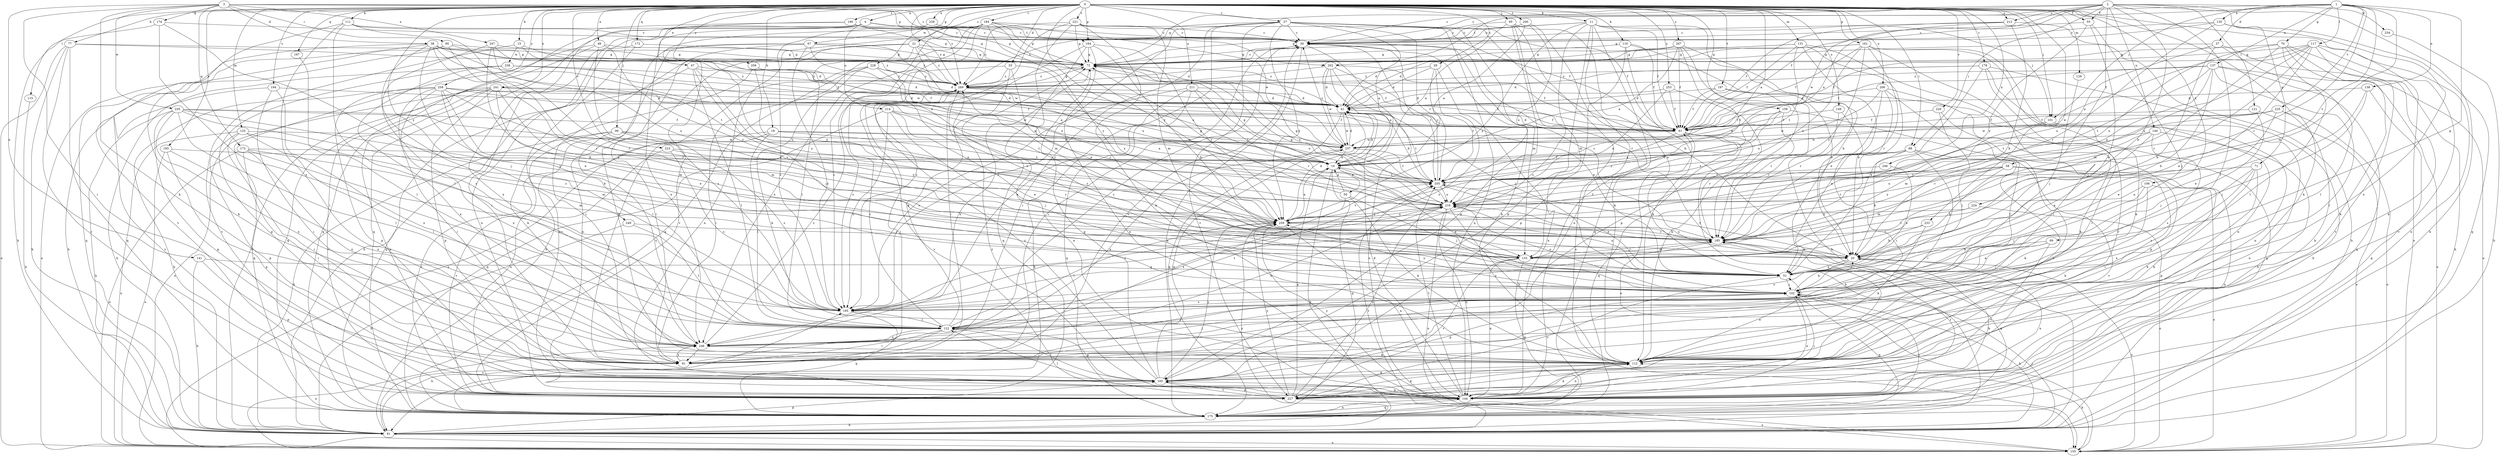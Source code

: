 strict digraph  {
0;
1;
2;
3;
4;
10;
11;
15;
19;
20;
21;
27;
29;
30;
33;
37;
38;
41;
47;
48;
50;
51;
55;
58;
61;
67;
69;
70;
71;
72;
77;
81;
88;
90;
91;
95;
99;
101;
102;
106;
110;
111;
112;
115;
117;
121;
122;
125;
129;
131;
133;
135;
137;
138;
140;
141;
144;
149;
155;
158;
161;
164;
165;
167;
172;
173;
174;
175;
178;
184;
185;
190;
193;
194;
195;
197;
200;
202;
205;
206;
211;
213;
214;
216;
220;
221;
223;
224;
225;
227;
228;
233;
234;
235;
236;
237;
239;
241;
246;
247;
248;
249;
253;
256;
258;
259;
267;
269;
0 -> 4  [label=a];
0 -> 10  [label=a];
0 -> 11  [label=b];
0 -> 15  [label=b];
0 -> 19  [label=b];
0 -> 21  [label=c];
0 -> 27  [label=c];
0 -> 29  [label=c];
0 -> 33  [label=d];
0 -> 47  [label=e];
0 -> 48  [label=e];
0 -> 55  [label=f];
0 -> 67  [label=g];
0 -> 77  [label=h];
0 -> 88  [label=i];
0 -> 95  [label=j];
0 -> 99  [label=j];
0 -> 101  [label=j];
0 -> 106  [label=k];
0 -> 110  [label=k];
0 -> 111  [label=k];
0 -> 112  [label=k];
0 -> 115  [label=l];
0 -> 125  [label=m];
0 -> 129  [label=m];
0 -> 131  [label=m];
0 -> 149  [label=o];
0 -> 155  [label=o];
0 -> 158  [label=p];
0 -> 161  [label=p];
0 -> 164  [label=p];
0 -> 167  [label=q];
0 -> 172  [label=q];
0 -> 178  [label=r];
0 -> 184  [label=r];
0 -> 190  [label=s];
0 -> 193  [label=s];
0 -> 194  [label=s];
0 -> 197  [label=t];
0 -> 200  [label=t];
0 -> 206  [label=u];
0 -> 211  [label=u];
0 -> 213  [label=u];
0 -> 220  [label=v];
0 -> 221  [label=v];
0 -> 223  [label=v];
0 -> 228  [label=w];
0 -> 233  [label=w];
0 -> 239  [label=x];
0 -> 241  [label=x];
0 -> 246  [label=x];
0 -> 249  [label=y];
0 -> 253  [label=y];
0 -> 256  [label=y];
0 -> 258  [label=y];
0 -> 259  [label=y];
0 -> 267  [label=z];
0 -> 269  [label=z];
1 -> 30  [label=c];
1 -> 37  [label=d];
1 -> 69  [label=g];
1 -> 70  [label=g];
1 -> 101  [label=j];
1 -> 117  [label=l];
1 -> 133  [label=m];
1 -> 135  [label=n];
1 -> 137  [label=n];
1 -> 138  [label=n];
1 -> 185  [label=r];
1 -> 202  [label=t];
1 -> 224  [label=v];
1 -> 225  [label=v];
2 -> 10  [label=a];
2 -> 20  [label=b];
2 -> 30  [label=c];
2 -> 55  [label=f];
2 -> 58  [label=f];
2 -> 61  [label=f];
2 -> 71  [label=g];
2 -> 72  [label=g];
2 -> 81  [label=h];
2 -> 88  [label=i];
2 -> 121  [label=l];
2 -> 122  [label=l];
2 -> 140  [label=n];
2 -> 213  [label=u];
2 -> 234  [label=w];
3 -> 30  [label=c];
3 -> 38  [label=d];
3 -> 90  [label=i];
3 -> 91  [label=i];
3 -> 112  [label=k];
3 -> 141  [label=n];
3 -> 164  [label=p];
3 -> 173  [label=q];
3 -> 174  [label=q];
3 -> 202  [label=t];
3 -> 235  [label=w];
3 -> 247  [label=x];
4 -> 30  [label=c];
4 -> 72  [label=g];
4 -> 91  [label=i];
4 -> 144  [label=n];
4 -> 175  [label=q];
4 -> 214  [label=u];
4 -> 248  [label=x];
10 -> 41  [label=d];
10 -> 50  [label=e];
10 -> 72  [label=g];
10 -> 81  [label=h];
10 -> 175  [label=q];
10 -> 205  [label=t];
11 -> 20  [label=b];
11 -> 30  [label=c];
11 -> 61  [label=f];
11 -> 72  [label=g];
11 -> 101  [label=j];
11 -> 144  [label=n];
11 -> 165  [label=p];
11 -> 175  [label=q];
11 -> 195  [label=s];
11 -> 259  [label=y];
15 -> 227  [label=v];
15 -> 236  [label=w];
15 -> 237  [label=w];
15 -> 269  [label=z];
19 -> 10  [label=a];
19 -> 91  [label=i];
19 -> 122  [label=l];
19 -> 205  [label=t];
19 -> 227  [label=v];
19 -> 237  [label=w];
20 -> 51  [label=e];
20 -> 144  [label=n];
20 -> 155  [label=o];
20 -> 195  [label=s];
20 -> 205  [label=t];
20 -> 216  [label=u];
21 -> 41  [label=d];
21 -> 72  [label=g];
21 -> 91  [label=i];
21 -> 112  [label=k];
21 -> 122  [label=l];
21 -> 216  [label=u];
21 -> 269  [label=z];
27 -> 10  [label=a];
27 -> 20  [label=b];
27 -> 30  [label=c];
27 -> 61  [label=f];
27 -> 91  [label=i];
27 -> 133  [label=m];
27 -> 144  [label=n];
27 -> 195  [label=s];
27 -> 205  [label=t];
27 -> 227  [label=v];
27 -> 248  [label=x];
27 -> 259  [label=y];
27 -> 269  [label=z];
29 -> 41  [label=d];
29 -> 144  [label=n];
29 -> 195  [label=s];
29 -> 205  [label=t];
29 -> 269  [label=z];
30 -> 72  [label=g];
30 -> 91  [label=i];
30 -> 112  [label=k];
30 -> 155  [label=o];
30 -> 175  [label=q];
30 -> 185  [label=r];
30 -> 205  [label=t];
33 -> 144  [label=n];
33 -> 185  [label=r];
33 -> 195  [label=s];
33 -> 259  [label=y];
33 -> 269  [label=z];
37 -> 20  [label=b];
37 -> 72  [label=g];
37 -> 122  [label=l];
37 -> 155  [label=o];
37 -> 216  [label=u];
38 -> 10  [label=a];
38 -> 51  [label=e];
38 -> 72  [label=g];
38 -> 155  [label=o];
38 -> 175  [label=q];
38 -> 185  [label=r];
38 -> 195  [label=s];
38 -> 205  [label=t];
38 -> 269  [label=z];
41 -> 61  [label=f];
41 -> 175  [label=q];
41 -> 205  [label=t];
41 -> 237  [label=w];
47 -> 102  [label=j];
47 -> 122  [label=l];
47 -> 175  [label=q];
47 -> 216  [label=u];
47 -> 259  [label=y];
47 -> 269  [label=z];
48 -> 72  [label=g];
48 -> 81  [label=h];
48 -> 175  [label=q];
48 -> 195  [label=s];
48 -> 259  [label=y];
50 -> 10  [label=a];
50 -> 72  [label=g];
50 -> 102  [label=j];
50 -> 112  [label=k];
50 -> 248  [label=x];
51 -> 102  [label=j];
51 -> 216  [label=u];
51 -> 227  [label=v];
51 -> 269  [label=z];
55 -> 30  [label=c];
55 -> 51  [label=e];
55 -> 102  [label=j];
55 -> 259  [label=y];
58 -> 20  [label=b];
58 -> 91  [label=i];
58 -> 112  [label=k];
58 -> 133  [label=m];
58 -> 144  [label=n];
58 -> 205  [label=t];
58 -> 216  [label=u];
58 -> 259  [label=y];
61 -> 41  [label=d];
61 -> 81  [label=h];
61 -> 155  [label=o];
61 -> 175  [label=q];
61 -> 185  [label=r];
61 -> 205  [label=t];
61 -> 237  [label=w];
67 -> 51  [label=e];
67 -> 72  [label=g];
67 -> 81  [label=h];
67 -> 91  [label=i];
67 -> 144  [label=n];
67 -> 195  [label=s];
67 -> 216  [label=u];
69 -> 20  [label=b];
69 -> 51  [label=e];
69 -> 102  [label=j];
69 -> 227  [label=v];
70 -> 72  [label=g];
70 -> 81  [label=h];
70 -> 112  [label=k];
70 -> 122  [label=l];
70 -> 133  [label=m];
70 -> 216  [label=u];
70 -> 227  [label=v];
71 -> 112  [label=k];
71 -> 165  [label=p];
71 -> 195  [label=s];
71 -> 205  [label=t];
71 -> 248  [label=x];
72 -> 30  [label=c];
72 -> 61  [label=f];
72 -> 216  [label=u];
72 -> 248  [label=x];
72 -> 269  [label=z];
77 -> 61  [label=f];
77 -> 72  [label=g];
77 -> 81  [label=h];
77 -> 155  [label=o];
77 -> 175  [label=q];
77 -> 227  [label=v];
81 -> 102  [label=j];
81 -> 155  [label=o];
81 -> 165  [label=p];
81 -> 195  [label=s];
81 -> 205  [label=t];
81 -> 259  [label=y];
88 -> 10  [label=a];
88 -> 20  [label=b];
88 -> 91  [label=i];
88 -> 112  [label=k];
88 -> 185  [label=r];
88 -> 205  [label=t];
88 -> 227  [label=v];
90 -> 41  [label=d];
90 -> 72  [label=g];
90 -> 81  [label=h];
90 -> 112  [label=k];
90 -> 185  [label=r];
91 -> 30  [label=c];
91 -> 102  [label=j];
91 -> 248  [label=x];
95 -> 10  [label=a];
95 -> 30  [label=c];
95 -> 51  [label=e];
95 -> 133  [label=m];
95 -> 155  [label=o];
95 -> 165  [label=p];
99 -> 81  [label=h];
99 -> 144  [label=n];
99 -> 195  [label=s];
99 -> 237  [label=w];
99 -> 248  [label=x];
99 -> 259  [label=y];
101 -> 133  [label=m];
101 -> 144  [label=n];
101 -> 237  [label=w];
102 -> 10  [label=a];
102 -> 20  [label=b];
102 -> 81  [label=h];
102 -> 144  [label=n];
102 -> 165  [label=p];
102 -> 175  [label=q];
102 -> 195  [label=s];
102 -> 216  [label=u];
102 -> 259  [label=y];
106 -> 102  [label=j];
106 -> 112  [label=k];
106 -> 155  [label=o];
106 -> 216  [label=u];
110 -> 20  [label=b];
110 -> 61  [label=f];
110 -> 72  [label=g];
110 -> 112  [label=k];
110 -> 165  [label=p];
111 -> 30  [label=c];
111 -> 72  [label=g];
111 -> 91  [label=i];
111 -> 122  [label=l];
111 -> 185  [label=r];
111 -> 227  [label=v];
112 -> 51  [label=e];
112 -> 144  [label=n];
112 -> 165  [label=p];
115 -> 81  [label=h];
117 -> 10  [label=a];
117 -> 51  [label=e];
117 -> 61  [label=f];
117 -> 72  [label=g];
117 -> 112  [label=k];
117 -> 144  [label=n];
117 -> 185  [label=r];
117 -> 216  [label=u];
117 -> 227  [label=v];
121 -> 61  [label=f];
121 -> 102  [label=j];
121 -> 155  [label=o];
122 -> 30  [label=c];
122 -> 72  [label=g];
122 -> 81  [label=h];
122 -> 91  [label=i];
122 -> 165  [label=p];
122 -> 205  [label=t];
122 -> 248  [label=x];
122 -> 269  [label=z];
125 -> 91  [label=i];
125 -> 122  [label=l];
125 -> 133  [label=m];
125 -> 155  [label=o];
125 -> 165  [label=p];
125 -> 237  [label=w];
129 -> 102  [label=j];
131 -> 20  [label=b];
131 -> 51  [label=e];
131 -> 61  [label=f];
131 -> 72  [label=g];
131 -> 205  [label=t];
131 -> 227  [label=v];
131 -> 269  [label=z];
133 -> 61  [label=f];
133 -> 144  [label=n];
133 -> 175  [label=q];
133 -> 185  [label=r];
133 -> 227  [label=v];
135 -> 30  [label=c];
135 -> 72  [label=g];
135 -> 175  [label=q];
135 -> 185  [label=r];
135 -> 248  [label=x];
137 -> 20  [label=b];
137 -> 61  [label=f];
137 -> 122  [label=l];
137 -> 155  [label=o];
137 -> 175  [label=q];
137 -> 205  [label=t];
137 -> 216  [label=u];
137 -> 269  [label=z];
138 -> 41  [label=d];
138 -> 51  [label=e];
138 -> 102  [label=j];
138 -> 175  [label=q];
140 -> 51  [label=e];
140 -> 144  [label=n];
140 -> 185  [label=r];
140 -> 195  [label=s];
140 -> 237  [label=w];
141 -> 51  [label=e];
141 -> 81  [label=h];
141 -> 165  [label=p];
144 -> 20  [label=b];
144 -> 41  [label=d];
144 -> 102  [label=j];
144 -> 112  [label=k];
144 -> 122  [label=l];
144 -> 175  [label=q];
144 -> 185  [label=r];
144 -> 205  [label=t];
144 -> 259  [label=y];
144 -> 269  [label=z];
149 -> 61  [label=f];
149 -> 91  [label=i];
149 -> 185  [label=r];
155 -> 112  [label=k];
155 -> 248  [label=x];
158 -> 61  [label=f];
158 -> 185  [label=r];
158 -> 216  [label=u];
158 -> 227  [label=v];
158 -> 237  [label=w];
158 -> 259  [label=y];
161 -> 41  [label=d];
161 -> 61  [label=f];
161 -> 72  [label=g];
161 -> 91  [label=i];
161 -> 112  [label=k];
161 -> 144  [label=n];
161 -> 185  [label=r];
161 -> 216  [label=u];
161 -> 259  [label=y];
164 -> 20  [label=b];
164 -> 72  [label=g];
164 -> 91  [label=i];
164 -> 144  [label=n];
164 -> 175  [label=q];
164 -> 259  [label=y];
165 -> 72  [label=g];
165 -> 122  [label=l];
165 -> 144  [label=n];
165 -> 227  [label=v];
165 -> 237  [label=w];
165 -> 259  [label=y];
165 -> 269  [label=z];
167 -> 122  [label=l];
172 -> 72  [label=g];
172 -> 81  [label=h];
172 -> 144  [label=n];
173 -> 10  [label=a];
173 -> 91  [label=i];
173 -> 133  [label=m];
173 -> 155  [label=o];
173 -> 195  [label=s];
173 -> 248  [label=x];
174 -> 30  [label=c];
174 -> 81  [label=h];
174 -> 102  [label=j];
174 -> 195  [label=s];
175 -> 81  [label=h];
175 -> 102  [label=j];
175 -> 144  [label=n];
178 -> 41  [label=d];
178 -> 51  [label=e];
178 -> 81  [label=h];
178 -> 91  [label=i];
178 -> 144  [label=n];
178 -> 269  [label=z];
184 -> 30  [label=c];
184 -> 72  [label=g];
184 -> 133  [label=m];
184 -> 144  [label=n];
184 -> 175  [label=q];
184 -> 195  [label=s];
184 -> 216  [label=u];
184 -> 227  [label=v];
184 -> 237  [label=w];
184 -> 248  [label=x];
184 -> 259  [label=y];
185 -> 20  [label=b];
185 -> 30  [label=c];
185 -> 133  [label=m];
185 -> 175  [label=q];
190 -> 30  [label=c];
190 -> 72  [label=g];
190 -> 175  [label=q];
190 -> 248  [label=x];
190 -> 269  [label=z];
193 -> 10  [label=a];
193 -> 155  [label=o];
193 -> 165  [label=p];
193 -> 248  [label=x];
194 -> 41  [label=d];
194 -> 91  [label=i];
194 -> 227  [label=v];
194 -> 248  [label=x];
195 -> 122  [label=l];
195 -> 175  [label=q];
195 -> 185  [label=r];
197 -> 41  [label=d];
197 -> 61  [label=f];
197 -> 175  [label=q];
197 -> 185  [label=r];
200 -> 10  [label=a];
200 -> 30  [label=c];
200 -> 112  [label=k];
200 -> 216  [label=u];
202 -> 10  [label=a];
202 -> 41  [label=d];
202 -> 51  [label=e];
202 -> 61  [label=f];
202 -> 102  [label=j];
202 -> 237  [label=w];
202 -> 269  [label=z];
205 -> 30  [label=c];
205 -> 41  [label=d];
205 -> 51  [label=e];
205 -> 72  [label=g];
205 -> 216  [label=u];
206 -> 41  [label=d];
206 -> 51  [label=e];
206 -> 112  [label=k];
206 -> 122  [label=l];
206 -> 185  [label=r];
206 -> 216  [label=u];
211 -> 41  [label=d];
211 -> 81  [label=h];
211 -> 175  [label=q];
211 -> 185  [label=r];
211 -> 195  [label=s];
211 -> 216  [label=u];
213 -> 20  [label=b];
213 -> 30  [label=c];
213 -> 61  [label=f];
213 -> 81  [label=h];
213 -> 237  [label=w];
214 -> 51  [label=e];
214 -> 61  [label=f];
214 -> 102  [label=j];
214 -> 175  [label=q];
214 -> 195  [label=s];
214 -> 205  [label=t];
216 -> 72  [label=g];
216 -> 112  [label=k];
216 -> 144  [label=n];
216 -> 155  [label=o];
216 -> 195  [label=s];
216 -> 259  [label=y];
220 -> 61  [label=f];
220 -> 102  [label=j];
220 -> 165  [label=p];
221 -> 30  [label=c];
221 -> 51  [label=e];
221 -> 61  [label=f];
221 -> 72  [label=g];
221 -> 112  [label=k];
221 -> 133  [label=m];
221 -> 195  [label=s];
221 -> 269  [label=z];
223 -> 10  [label=a];
223 -> 185  [label=r];
223 -> 195  [label=s];
223 -> 227  [label=v];
224 -> 155  [label=o];
224 -> 185  [label=r];
224 -> 259  [label=y];
225 -> 51  [label=e];
225 -> 61  [label=f];
225 -> 112  [label=k];
225 -> 155  [label=o];
225 -> 205  [label=t];
225 -> 237  [label=w];
227 -> 10  [label=a];
227 -> 112  [label=k];
227 -> 155  [label=o];
227 -> 165  [label=p];
227 -> 185  [label=r];
227 -> 216  [label=u];
227 -> 259  [label=y];
228 -> 41  [label=d];
228 -> 91  [label=i];
228 -> 112  [label=k];
228 -> 155  [label=o];
228 -> 185  [label=r];
228 -> 269  [label=z];
233 -> 20  [label=b];
233 -> 112  [label=k];
233 -> 185  [label=r];
234 -> 81  [label=h];
235 -> 20  [label=b];
235 -> 61  [label=f];
235 -> 81  [label=h];
235 -> 122  [label=l];
235 -> 165  [label=p];
235 -> 216  [label=u];
235 -> 248  [label=x];
235 -> 259  [label=y];
236 -> 10  [label=a];
236 -> 61  [label=f];
236 -> 81  [label=h];
236 -> 165  [label=p];
236 -> 248  [label=x];
236 -> 269  [label=z];
237 -> 10  [label=a];
237 -> 30  [label=c];
237 -> 41  [label=d];
237 -> 205  [label=t];
237 -> 248  [label=x];
239 -> 30  [label=c];
239 -> 195  [label=s];
241 -> 10  [label=a];
241 -> 41  [label=d];
241 -> 51  [label=e];
241 -> 133  [label=m];
241 -> 144  [label=n];
241 -> 155  [label=o];
241 -> 165  [label=p];
241 -> 175  [label=q];
241 -> 227  [label=v];
246 -> 51  [label=e];
246 -> 205  [label=t];
247 -> 20  [label=b];
247 -> 72  [label=g];
247 -> 195  [label=s];
247 -> 216  [label=u];
247 -> 237  [label=w];
248 -> 91  [label=i];
248 -> 102  [label=j];
248 -> 112  [label=k];
248 -> 216  [label=u];
248 -> 269  [label=z];
249 -> 81  [label=h];
249 -> 122  [label=l];
249 -> 185  [label=r];
253 -> 41  [label=d];
253 -> 61  [label=f];
253 -> 112  [label=k];
253 -> 216  [label=u];
256 -> 41  [label=d];
256 -> 112  [label=k];
256 -> 216  [label=u];
256 -> 269  [label=z];
258 -> 41  [label=d];
258 -> 61  [label=f];
258 -> 81  [label=h];
258 -> 91  [label=i];
258 -> 122  [label=l];
258 -> 133  [label=m];
258 -> 165  [label=p];
258 -> 237  [label=w];
258 -> 248  [label=x];
258 -> 259  [label=y];
259 -> 10  [label=a];
259 -> 41  [label=d];
259 -> 122  [label=l];
259 -> 144  [label=n];
259 -> 185  [label=r];
259 -> 205  [label=t];
259 -> 216  [label=u];
267 -> 10  [label=a];
267 -> 41  [label=d];
267 -> 61  [label=f];
267 -> 72  [label=g];
267 -> 81  [label=h];
267 -> 165  [label=p];
267 -> 205  [label=t];
269 -> 41  [label=d];
269 -> 61  [label=f];
269 -> 72  [label=g];
269 -> 91  [label=i];
269 -> 205  [label=t];
269 -> 227  [label=v];
}
